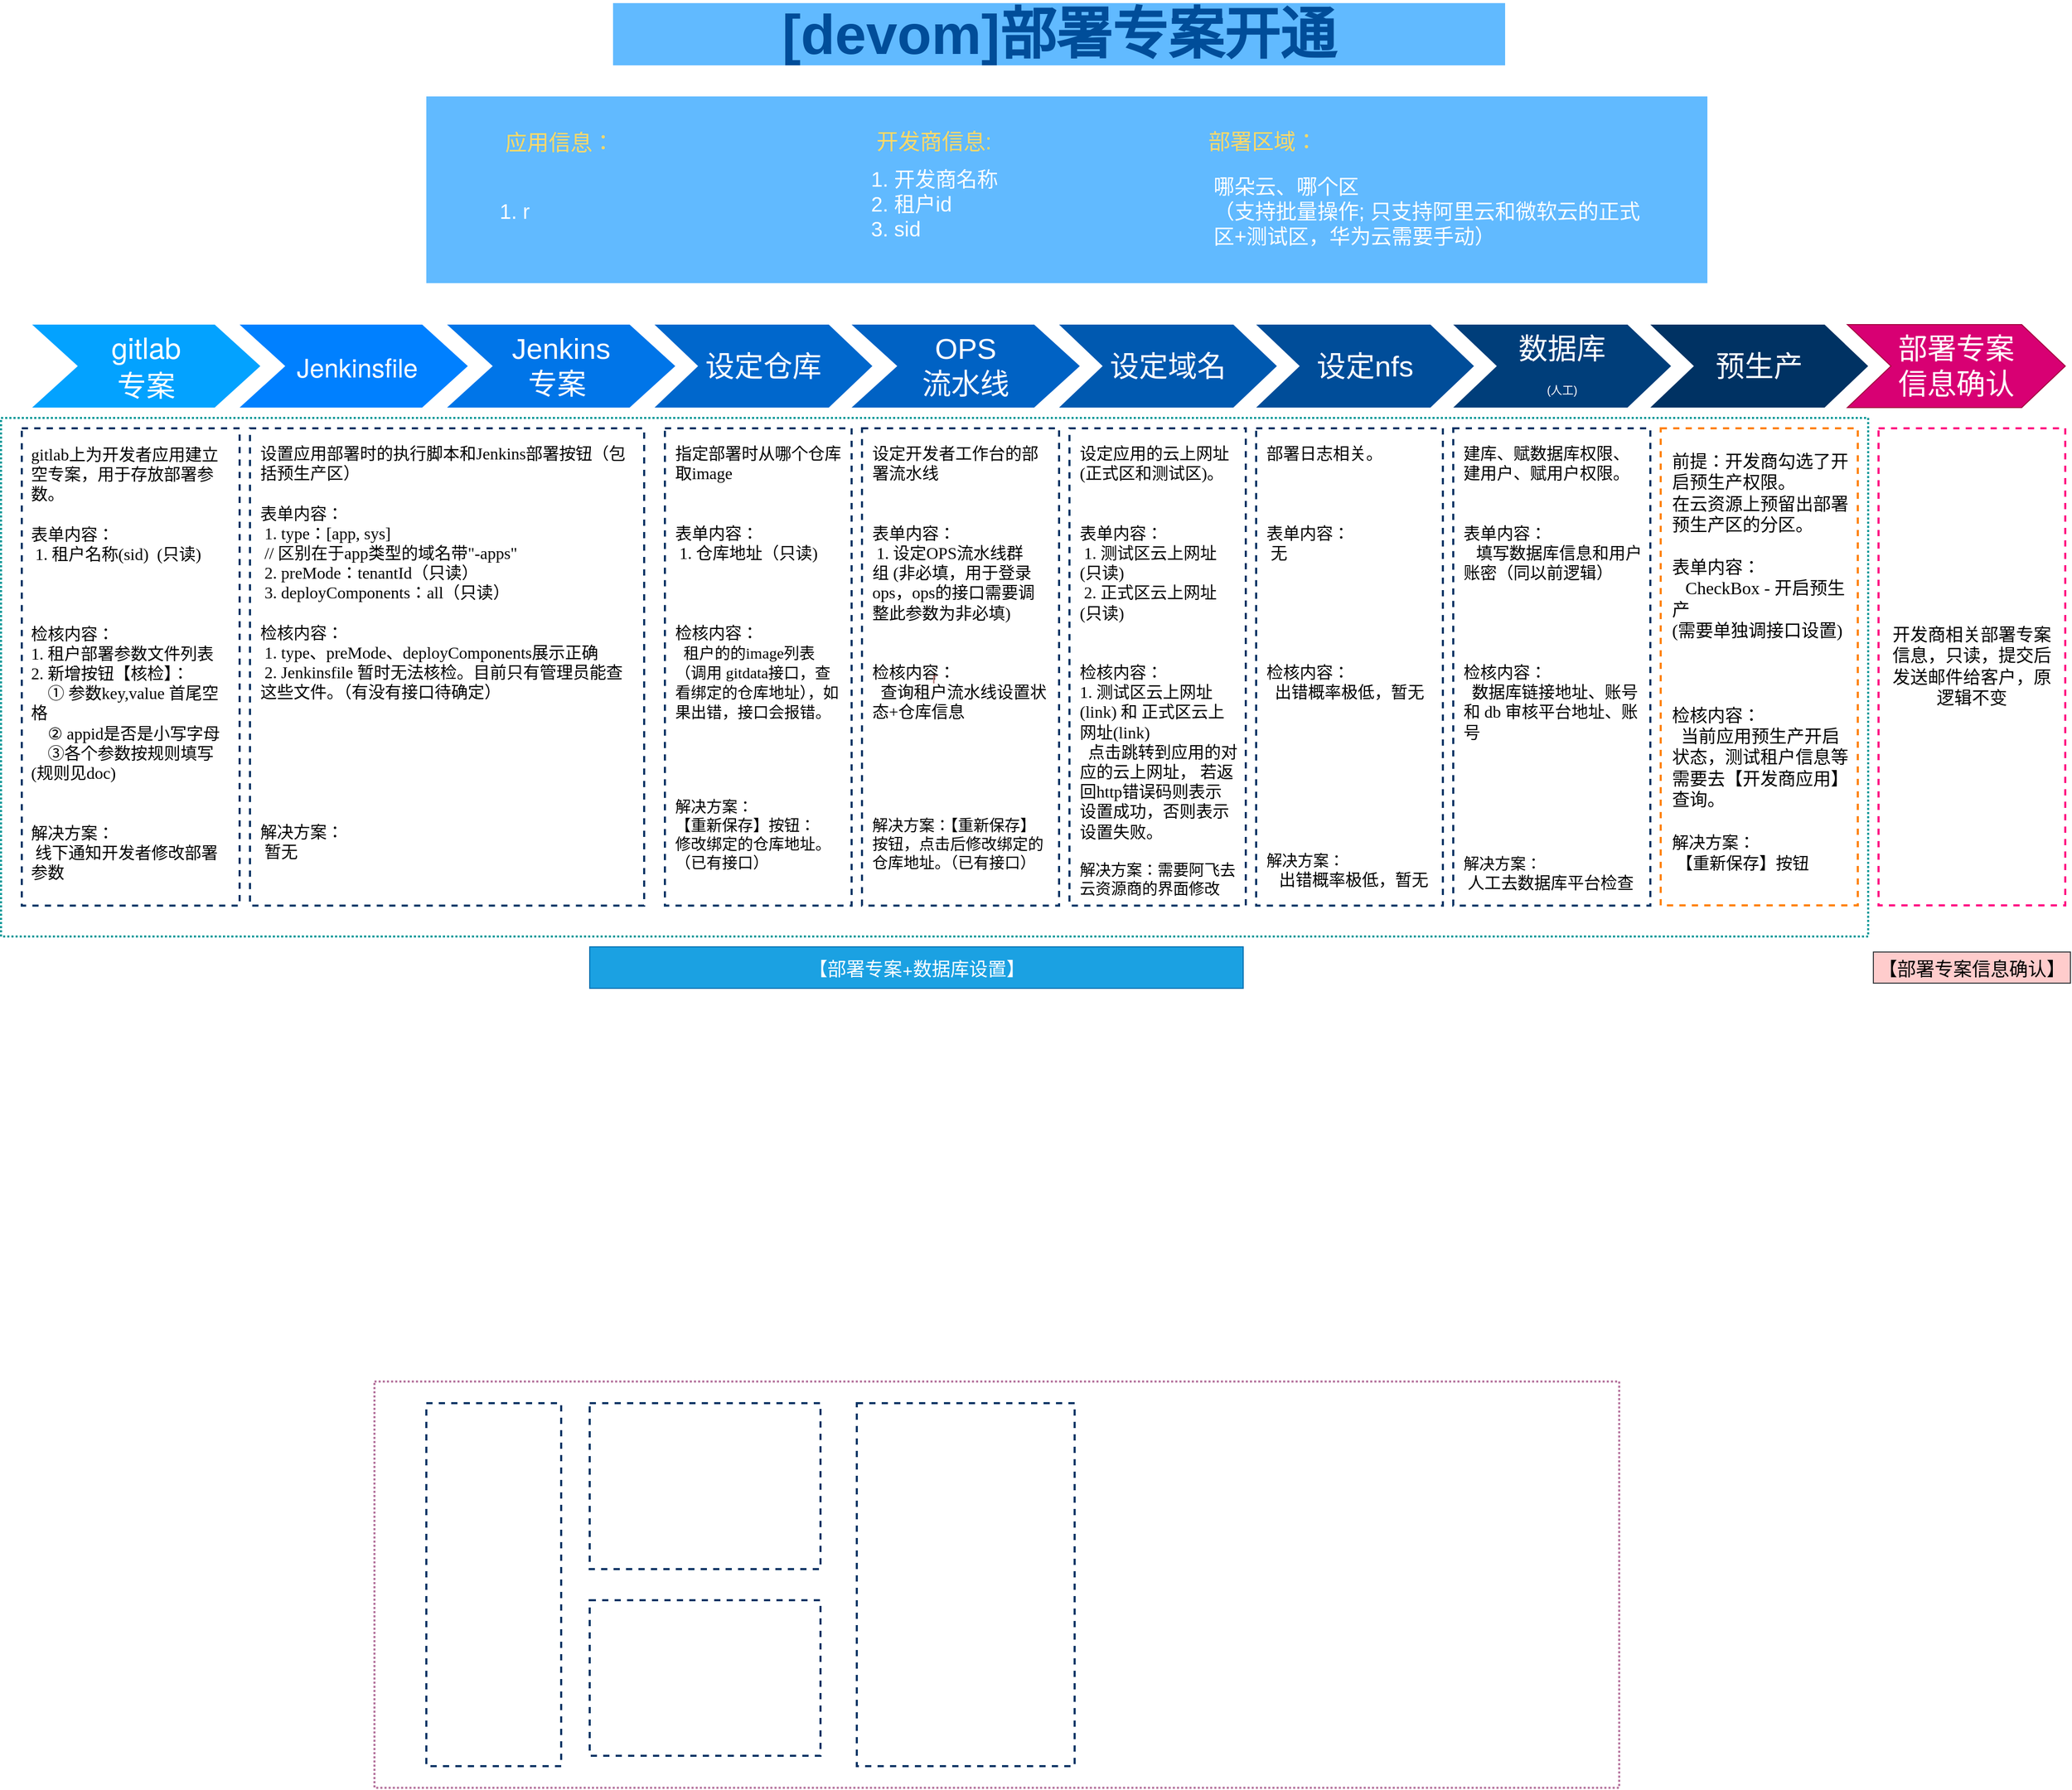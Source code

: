 <mxfile version="15.9.4" type="github">
  <diagram name="Page-1" id="d9b1e647-80fa-b4a2-5024-87a742678bcc">
    <mxGraphModel dx="2205" dy="896" grid="1" gridSize="10" guides="1" tooltips="1" connect="1" arrows="1" fold="1" page="1" pageScale="1" pageWidth="1100" pageHeight="850" background="none" math="0" shadow="0">
      <root>
        <mxCell id="0" />
        <mxCell id="1" parent="0" />
        <mxCell id="QD2z16ngsbT5WN4hHSJs-29" value="" style="rounded=0;whiteSpace=wrap;html=1;shadow=0;dashed=1;dashPattern=1 1;labelBackgroundColor=none;sketch=0;fontSize=15;fontColor=#BA7876;strokeColor=#B5739D;fillColor=none;strokeWidth=2;" parent="1" vertex="1">
          <mxGeometry x="540" y="1359.162" width="1200" height="391.667" as="geometry" />
        </mxCell>
        <mxCell id="57fe6abec08f04cb-1" value="&lt;font face=&quot;helvetica neue, helvetica, tahoma, arial, pingfang sc, source han sans cn, source han sans, source han serif, hiragino sans gb, wenquanyi micro hei, microsoft yahei, sans-serif&quot; style=&quot;font-size: 25px&quot;&gt;&amp;nbsp;Jenkinsfile&lt;/font&gt;" style="shape=step;whiteSpace=wrap;html=1;fontSize=25;fillColor=#0080FF;fontColor=#FFFFFF;strokeColor=none;" parent="1" vertex="1">
          <mxGeometry x="410" y="340" width="220" height="80" as="geometry" />
        </mxCell>
        <mxCell id="57fe6abec08f04cb-2" value="Jenkins &lt;br&gt;专案&amp;nbsp;" style="shape=step;whiteSpace=wrap;html=1;fontSize=28;fillColor=#0075E8;fontColor=#FFFFFF;strokeColor=none;" parent="1" vertex="1">
          <mxGeometry x="610" y="340" width="220" height="80" as="geometry" />
        </mxCell>
        <mxCell id="57fe6abec08f04cb-3" value="设定仓库" style="shape=step;whiteSpace=wrap;html=1;fontSize=28;fillColor=#0067CC;fontColor=#FFFFFF;strokeColor=none;" parent="1" vertex="1">
          <mxGeometry x="810" y="340" width="210" height="80" as="geometry" />
        </mxCell>
        <mxCell id="57fe6abec08f04cb-4" value="OPS&lt;br&gt;流水线" style="shape=step;whiteSpace=wrap;html=1;fontSize=28;fillColor=#0062C4;fontColor=#FFFFFF;strokeColor=none;" parent="1" vertex="1">
          <mxGeometry x="1000" y="340" width="220" height="80" as="geometry" />
        </mxCell>
        <mxCell id="57fe6abec08f04cb-5" value="设定域名" style="shape=step;whiteSpace=wrap;html=1;fontSize=28;fillColor=#0059B0;fontColor=#FFFFFF;strokeColor=none;" parent="1" vertex="1">
          <mxGeometry x="1200" y="340" width="210" height="80" as="geometry" />
        </mxCell>
        <mxCell id="57fe6abec08f04cb-6" value="设定nfs" style="shape=step;whiteSpace=wrap;html=1;fontSize=28;fillColor=#004D99;fontColor=#FFFFFF;strokeColor=none;" parent="1" vertex="1">
          <mxGeometry x="1390" y="340" width="210" height="80" as="geometry" />
        </mxCell>
        <mxCell id="57fe6abec08f04cb-7" value="[devom]部署专案开通" style="text;html=1;strokeColor=none;fillColor=#61BAFF;align=center;verticalAlign=middle;whiteSpace=wrap;fontSize=54;fontStyle=1;fontColor=#004D99;" parent="1" vertex="1">
          <mxGeometry x="770" y="30" width="860" height="60" as="geometry" />
        </mxCell>
        <mxCell id="QD2z16ngsbT5WN4hHSJs-1" value="&lt;font face=&quot;helvetica neue, helvetica, tahoma, arial, pingfang sc, source han sans cn, source han sans, source han serif, hiragino sans gb, wenquanyi micro hei, microsoft yahei, sans-serif&quot; style=&quot;font-size: 28px&quot;&gt;gitlab&lt;br&gt;专案&lt;/font&gt;" style="shape=step;whiteSpace=wrap;html=1;fontSize=28;fillColor=#03A2FF;fontColor=#FFFFFF;strokeColor=none;" parent="1" vertex="1">
          <mxGeometry x="210" y="340" width="220" height="80" as="geometry" />
        </mxCell>
        <mxCell id="QD2z16ngsbT5WN4hHSJs-6" value="&lt;font&gt;&lt;span style=&quot;font-family: &amp;#34;helvetica neue&amp;#34; , &amp;#34;helvetica&amp;#34; , &amp;#34;tahoma&amp;#34; , &amp;#34;arial&amp;#34; , &amp;#34;pingfang sc&amp;#34; , &amp;#34;source han sans cn&amp;#34; , &amp;#34;source han sans&amp;#34; , &amp;#34;source han serif&amp;#34; , &amp;#34;hiragino sans gb&amp;#34; , &amp;#34;wenquanyi micro hei&amp;#34; , &amp;#34;microsoft yahei&amp;#34; , sans-serif ; font-size: 18px&quot;&gt;【&lt;/span&gt;&lt;span style=&quot;font-family: &amp;#34;helvetica neue&amp;#34; , &amp;#34;helvetica&amp;#34; , &amp;#34;tahoma&amp;#34; , &amp;#34;arial&amp;#34; , &amp;#34;pingfang sc&amp;#34; , &amp;#34;source han sans cn&amp;#34; , &amp;#34;source han sans&amp;#34; , &amp;#34;source han serif&amp;#34; , &amp;#34;hiragino sans gb&amp;#34; , &amp;#34;wenquanyi micro hei&amp;#34; , &amp;#34;microsoft yahei&amp;#34; , sans-serif ; font-size: 18px&quot;&gt;部署专案+数据库设置&lt;/span&gt;&lt;span style=&quot;font-family: &amp;#34;helvetica neue&amp;#34; , &amp;#34;helvetica&amp;#34; , &amp;#34;tahoma&amp;#34; , &amp;#34;arial&amp;#34; , &amp;#34;pingfang sc&amp;#34; , &amp;#34;source han sans cn&amp;#34; , &amp;#34;source han sans&amp;#34; , &amp;#34;source han serif&amp;#34; , &amp;#34;hiragino sans gb&amp;#34; , &amp;#34;wenquanyi micro hei&amp;#34; , &amp;#34;microsoft yahei&amp;#34; , sans-serif ; font-size: 18px&quot;&gt;】&lt;/span&gt;&lt;/font&gt;" style="text;html=1;strokeColor=#006EAF;fillColor=#1ba1e2;align=center;verticalAlign=middle;whiteSpace=wrap;rounded=0;fontColor=#ffffff;" parent="1" vertex="1">
          <mxGeometry x="747.5" y="940" width="630" height="40" as="geometry" />
        </mxCell>
        <mxCell id="QD2z16ngsbT5WN4hHSJs-15" value="预生产" style="shape=step;whiteSpace=wrap;html=1;fontSize=28;fillColor=#003263;fontColor=#FFFFFF;strokeColor=none;" parent="1" vertex="1">
          <mxGeometry x="1770" y="340" width="210" height="80" as="geometry" />
        </mxCell>
        <mxCell id="QD2z16ngsbT5WN4hHSJs-16" value="&lt;font style=&quot;font-size: 17px&quot;&gt;前提：开发商勾选了开启预生产权限。&lt;br&gt;在云资源上预留出部署预生产区的分区。&lt;br&gt;&lt;br&gt;表单内容：&lt;br&gt;&amp;nbsp; &amp;nbsp;CheckBox - 开启预生产&lt;br&gt;(需要单独调接口设置)&lt;br&gt;&lt;br&gt;&lt;br&gt;&lt;br&gt;检核内容：&lt;br&gt;&amp;nbsp; 当前应用预生产开启状态，测试租户信息等需要去【开发商应用】查询。&lt;/font&gt;&lt;div style=&quot;font-size: 17px&quot;&gt;&lt;font style=&quot;font-size: 17px&quot;&gt;&lt;br&gt;&lt;/font&gt;&lt;/div&gt;&lt;div style=&quot;font-size: 17px&quot;&gt;&lt;span style=&quot;font-size: 16px&quot;&gt;解决方案：&amp;nbsp;&amp;nbsp;&lt;/span&gt;&lt;br&gt;&lt;/div&gt;&lt;font style=&quot;font-size: 16px&quot;&gt;&amp;nbsp;【重新保存】按钮&lt;/font&gt;&lt;div style=&quot;font-size: 17px&quot;&gt;&lt;br&gt;&lt;/div&gt;" style="text;spacingTop=12;fillColor=#ffffff;whiteSpace=wrap;html=1;align=left;fontSize=16;fontFamily=Times New Roman;fillColor=none;strokeColor=#FF8000;dashed=1;strokeWidth=2;spacing=11;labelPosition=center;verticalLabelPosition=middle;verticalAlign=middle;" parent="1" vertex="1">
          <mxGeometry x="1780" y="440.01" width="190" height="459.99" as="geometry" />
        </mxCell>
        <mxCell id="QD2z16ngsbT5WN4hHSJs-17" value="数据库&lt;br&gt;&lt;font style=&quot;font-size: 11px&quot;&gt;(人工)&lt;/font&gt;" style="shape=step;whiteSpace=wrap;html=1;fontSize=28;fillColor=#003E7A;fontColor=#FFFFFF;strokeColor=none;" parent="1" vertex="1">
          <mxGeometry x="1580" y="340" width="210" height="80" as="geometry" />
        </mxCell>
        <mxCell id="QD2z16ngsbT5WN4hHSJs-19" value="部署专案&lt;br&gt;信息确认" style="shape=step;whiteSpace=wrap;html=1;fontSize=28;fillColor=#d80073;strokeColor=#A50040;fontColor=#ffffff;" parent="1" vertex="1">
          <mxGeometry x="1960" y="340" width="210" height="80" as="geometry" />
        </mxCell>
        <mxCell id="QD2z16ngsbT5WN4hHSJs-20" value="开发商相关部署专案信息，只读，提交后发送邮件给客户，原逻辑不变" style="text;spacingTop=0;fillColor=#cdeb8b;whiteSpace=wrap;html=1;align=center;fontSize=17;fontFamily=Times New Roman;fillColor=none;strokeColor=#FF0080;dashed=1;strokeWidth=2;spacing=10;labelPosition=center;verticalLabelPosition=middle;verticalAlign=middle;" parent="1" vertex="1">
          <mxGeometry x="1990" y="440" width="180" height="459.99" as="geometry" />
        </mxCell>
        <mxCell id="QD2z16ngsbT5WN4hHSJs-21" value="&lt;font&gt;&lt;span style=&quot;font-family: &amp;#34;helvetica neue&amp;#34; , &amp;#34;helvetica&amp;#34; , &amp;#34;tahoma&amp;#34; , &amp;#34;arial&amp;#34; , &amp;#34;pingfang sc&amp;#34; , &amp;#34;source han sans cn&amp;#34; , &amp;#34;source han sans&amp;#34; , &amp;#34;source han serif&amp;#34; , &amp;#34;hiragino sans gb&amp;#34; , &amp;#34;wenquanyi micro hei&amp;#34; , &amp;#34;microsoft yahei&amp;#34; , sans-serif ; font-size: 18px&quot;&gt;【&lt;/span&gt;&lt;span style=&quot;font-family: &amp;#34;helvetica neue&amp;#34; , &amp;#34;helvetica&amp;#34; , &amp;#34;tahoma&amp;#34; , &amp;#34;arial&amp;#34; , &amp;#34;pingfang sc&amp;#34; , &amp;#34;source han sans cn&amp;#34; , &amp;#34;source han sans&amp;#34; , &amp;#34;source han serif&amp;#34; , &amp;#34;hiragino sans gb&amp;#34; , &amp;#34;wenquanyi micro hei&amp;#34; , &amp;#34;microsoft yahei&amp;#34; , sans-serif ; font-size: 18px&quot;&gt;部署专案信息确认&lt;/span&gt;&lt;span style=&quot;font-family: &amp;#34;helvetica neue&amp;#34; , &amp;#34;helvetica&amp;#34; , &amp;#34;tahoma&amp;#34; , &amp;#34;arial&amp;#34; , &amp;#34;pingfang sc&amp;#34; , &amp;#34;source han sans cn&amp;#34; , &amp;#34;source han sans&amp;#34; , &amp;#34;source han serif&amp;#34; , &amp;#34;hiragino sans gb&amp;#34; , &amp;#34;wenquanyi micro hei&amp;#34; , &amp;#34;microsoft yahei&amp;#34; , sans-serif ; font-size: 18px&quot;&gt;】&lt;/span&gt;&lt;/font&gt;" style="text;html=1;strokeColor=#36393d;fillColor=#ffcccc;align=center;verticalAlign=middle;whiteSpace=wrap;rounded=0;" parent="1" vertex="1">
          <mxGeometry x="1985" y="945" width="190" height="30" as="geometry" />
        </mxCell>
        <mxCell id="QD2z16ngsbT5WN4hHSJs-34" value="" style="whiteSpace=wrap;html=1;dashed=1;labelBackgroundColor=none;fontSize=16;fontColor=rgb(0, 0, 0);strokeColor=#003263;strokeWidth=2;fillColor=none;align=left;verticalAlign=top;spacing=10;spacingTop=0;" parent="1" vertex="1">
          <mxGeometry x="747.5" y="1380" width="222.5" height="160" as="geometry" />
        </mxCell>
        <mxCell id="57fe6abec08f04cb-8" value="设置应用部署时的执行脚本和Jenkins部署按钮（包括预生产区）&lt;br style=&quot;font-size: 16px;&quot;&gt;&lt;br style=&quot;font-size: 16px;&quot;&gt;表单内容：&lt;br style=&quot;font-size: 16px;&quot;&gt;&amp;nbsp;1.&amp;nbsp;type：[app,&amp;nbsp;sys]&lt;br style=&quot;font-size: 16px;&quot;&gt;&amp;nbsp;// 区别在于app类型的域名带&quot;-apps&quot;&amp;nbsp;&lt;br style=&quot;font-size: 16px;&quot;&gt;&amp;nbsp;2.&amp;nbsp;preMode：tenantId（只读）&lt;br style=&quot;font-size: 16px;&quot;&gt;&amp;nbsp;3.&amp;nbsp;deployComponents：all（只读）&lt;br style=&quot;font-size: 16px;&quot;&gt;&lt;br style=&quot;font-size: 16px;&quot;&gt;检核内容：&lt;br style=&quot;font-size: 16px;&quot;&gt;&amp;nbsp;1. type、preMode、deployComponents展示正确&lt;br style=&quot;font-size: 16px;&quot;&gt;&amp;nbsp;2. Jenkinsfile 暂时无法核检。目前只有管理员能查这些文件。（有没有接口待确定）&lt;br style=&quot;font-size: 16px;&quot;&gt;&lt;br style=&quot;font-size: 16px;&quot;&gt;&lt;br style=&quot;font-size: 16px;&quot;&gt;&lt;div style=&quot;font-size: 16px;&quot;&gt;&lt;br style=&quot;font-size: 16px;&quot;&gt;&lt;/div&gt;&lt;div style=&quot;font-size: 16px;&quot;&gt;&lt;br style=&quot;font-size: 16px;&quot;&gt;&lt;/div&gt;&lt;div style=&quot;font-size: 16px;&quot;&gt;&lt;br style=&quot;font-size: 16px;&quot;&gt;&lt;/div&gt;&lt;div style=&quot;font-size: 16px;&quot;&gt;&lt;br style=&quot;font-size: 16px;&quot;&gt;&lt;/div&gt;&lt;div style=&quot;font-size: 16px;&quot;&gt;&lt;span style=&quot;font-size: 16px;&quot;&gt;解决方案：&lt;/span&gt;&lt;br style=&quot;font-size: 16px;&quot;&gt;&lt;/div&gt;&lt;div style=&quot;font-size: 16px;&quot;&gt;&amp;nbsp;暂无&lt;/div&gt;" style="text;spacingTop=0;whiteSpace=wrap;html=1;align=left;fontSize=16;fontFamily=Times New Roman;fillColor=none;strokeWidth=2;strokeColor=#003263;perimeterSpacing=0;dashed=1;spacing=10;" parent="1" vertex="1">
          <mxGeometry x="420" y="440.01" width="380" height="460.21" as="geometry" />
        </mxCell>
        <mxCell id="57fe6abec08f04cb-10" value="指定部署时从哪个仓库取image&lt;br style=&quot;font-size: 15px&quot;&gt;&lt;br style=&quot;font-size: 15px&quot;&gt;&lt;br style=&quot;font-size: 15px&quot;&gt;表单内容：&lt;br style=&quot;font-size: 15px&quot;&gt;&amp;nbsp;1. 仓库地址（只读)&lt;br style=&quot;font-size: 15px&quot;&gt;&lt;br style=&quot;font-size: 15px&quot;&gt;&lt;br style=&quot;font-size: 15px&quot;&gt;&lt;br style=&quot;font-size: 15px&quot;&gt;检核内容：&lt;br style=&quot;font-size: 15px&quot;&gt;&amp;nbsp; &lt;span style=&quot;font-size: 15px&quot;&gt;租户的的image列表（调用 gitdata接口，查看绑定的仓库地址），如果出错，接口会报错。&lt;br&gt;&lt;/span&gt;&lt;div style=&quot;font-size: 15px&quot;&gt;&lt;br style=&quot;font-size: 15px&quot;&gt;&lt;/div&gt;&lt;div style=&quot;font-size: 15px&quot;&gt;&lt;br style=&quot;font-size: 15px&quot;&gt;&lt;/div&gt;&lt;div style=&quot;font-size: 15px&quot;&gt;&lt;br&gt;&lt;/div&gt;&lt;div style=&quot;font-size: 15px&quot;&gt;&lt;br&gt;&lt;/div&gt;&lt;div style=&quot;font-size: 15px&quot;&gt;解决方案：&lt;/div&gt;&lt;div style=&quot;font-size: 15px&quot;&gt;【重新保存】按钮：&lt;/div&gt;&lt;div style=&quot;font-size: 15px&quot;&gt;修改绑定的仓库地址。（已有接口）&lt;/div&gt;&lt;br style=&quot;font-size: 15px&quot;&gt;&lt;br style=&quot;font-size: 15px&quot;&gt;&lt;div style=&quot;font-size: 15px&quot;&gt;&lt;br style=&quot;font-size: 15px&quot;&gt;&lt;/div&gt;&lt;div style=&quot;font-size: 15px&quot;&gt;&lt;br style=&quot;font-size: 15px&quot;&gt;&lt;/div&gt;&lt;div style=&quot;font-size: 15px&quot;&gt;&lt;br style=&quot;font-size: 15px&quot;&gt;&lt;/div&gt;&lt;div style=&quot;font-size: 15px&quot;&gt;&lt;br style=&quot;font-size: 15px&quot;&gt;&lt;/div&gt;&lt;div style=&quot;font-size: 15px&quot;&gt;&lt;br style=&quot;font-size: 15px&quot;&gt;&lt;/div&gt;&lt;div style=&quot;font-size: 15px&quot;&gt;&lt;br style=&quot;font-size: 15px&quot;&gt;&lt;/div&gt;&lt;div style=&quot;font-size: 15px&quot;&gt;&lt;br style=&quot;font-size: 15px&quot;&gt;&lt;/div&gt;" style="text;spacingTop=0;fillColor=#ffffff;whiteSpace=wrap;html=1;align=left;fontSize=16;fontFamily=Times New Roman;fillColor=none;strokeColor=#003263;dashed=1;strokeWidth=2;spacing=10;" parent="1" vertex="1">
          <mxGeometry x="820" y="440" width="180" height="460.21" as="geometry" />
        </mxCell>
        <mxCell id="57fe6abec08f04cb-11" value="设定开发者工作台的部署流水线&lt;br style=&quot;font-size: 15px&quot;&gt;&lt;br style=&quot;font-size: 15px&quot;&gt;&lt;br style=&quot;font-size: 15px&quot;&gt;表单内容：&lt;br style=&quot;font-size: 15px&quot;&gt;&amp;nbsp;1. 设定OPS流水线群组&amp;nbsp;(非必填，用于登录ops，ops的接口需要调整此参数为非必填)&lt;br style=&quot;font-size: 15px&quot;&gt;&lt;br style=&quot;font-size: 15px&quot;&gt;&lt;br style=&quot;font-size: 15px&quot;&gt;检核内容：&lt;br style=&quot;font-size: 15px&quot;&gt;&amp;nbsp; 查询租户流水线设置状态+仓库信息&lt;div style=&quot;font-size: 15px&quot;&gt;&lt;br&gt;&lt;/div&gt;&lt;div style=&quot;font-size: 15px&quot;&gt;&lt;br style=&quot;font-size: 15px&quot;&gt;&lt;/div&gt;&lt;div style=&quot;font-size: 15px&quot;&gt;&lt;br&gt;&lt;/div&gt;&lt;div style=&quot;font-size: 15px&quot;&gt;&lt;br&gt;&lt;/div&gt;&lt;div style=&quot;font-size: 15px&quot;&gt;&lt;br&gt;&lt;/div&gt;&lt;div style=&quot;font-size: 15px&quot;&gt;&lt;span&gt;解决方案：【重新保存】按钮，点击后修改绑定的仓库地址。（已有接口）&lt;/span&gt;&lt;br&gt;&lt;/div&gt;&lt;div style=&quot;font-size: 15px&quot;&gt;&lt;br style=&quot;font-size: 15px&quot;&gt;&lt;/div&gt;" style="text;spacingTop=0;fillColor=#ffffff;whiteSpace=wrap;html=1;align=left;fontSize=16;fontFamily=Times New Roman;fillColor=none;strokeColor=#003263;dashed=1;strokeWidth=2;spacing=10;" parent="1" vertex="1">
          <mxGeometry x="1010" y="440" width="190" height="460.21" as="geometry" />
        </mxCell>
        <mxCell id="57fe6abec08f04cb-12" value="设定应用的云上网址(正式区和测试区)。&lt;br style=&quot;font-size: 15px&quot;&gt;&lt;br style=&quot;font-size: 15px&quot;&gt;&lt;br style=&quot;font-size: 15px&quot;&gt;表单内容：&lt;br style=&quot;font-size: 15px&quot;&gt;&amp;nbsp;1. 测试区云上网址(只读)&lt;br style=&quot;font-size: 15px&quot;&gt;&amp;nbsp;2. 正式区云上网址(只读)&lt;br style=&quot;font-size: 15px&quot;&gt;&lt;br style=&quot;font-size: 15px&quot;&gt;&lt;br style=&quot;font-size: 15px&quot;&gt;检核内容：&lt;br&gt;1. 测试区云上网址(link) 和&amp;nbsp;正式区云上网址(link)&lt;br style=&quot;font-size: 15px&quot;&gt;&amp;nbsp; 点击跳转到应用的对应的云上网址， 若返回http错误码则表示设置成功，否则表示设置失败。&lt;div style=&quot;font-size: 15px&quot;&gt;&lt;br style=&quot;font-size: 15px&quot;&gt;&lt;/div&gt;&lt;div style=&quot;font-size: 15px&quot;&gt;&lt;span&gt;解决方案：需要阿飞去云资源商的界面修改&lt;/span&gt;&lt;br&gt;&lt;/div&gt;&lt;div style=&quot;font-size: 15px&quot;&gt;&lt;br style=&quot;font-size: 15px&quot;&gt;&lt;/div&gt;" style="text;spacingTop=0;fillColor=#ffffff;whiteSpace=wrap;html=1;align=left;fontSize=16;fontFamily=Times New Roman;fillColor=none;strokeColor=#003263;dashed=1;strokeWidth=2;spacing=10;" parent="1" vertex="1">
          <mxGeometry x="1210" y="440" width="170" height="460.21" as="geometry" />
        </mxCell>
        <mxCell id="57fe6abec08f04cb-13" value="部署日志相关。&lt;br style=&quot;font-size: 15px&quot;&gt;&lt;br style=&quot;font-size: 15px&quot;&gt;&lt;br style=&quot;font-size: 15px&quot;&gt;&lt;br style=&quot;font-size: 15px&quot;&gt;表单内容：&lt;br style=&quot;font-size: 15px&quot;&gt;&amp;nbsp;无&lt;br style=&quot;font-size: 15px&quot;&gt;&lt;br style=&quot;font-size: 15px&quot;&gt;&lt;br style=&quot;font-size: 15px&quot;&gt;&lt;br style=&quot;font-size: 15px&quot;&gt;&lt;br style=&quot;font-size: 15px&quot;&gt;&lt;br style=&quot;font-size: 15px&quot;&gt;检核内容：&lt;br style=&quot;font-size: 15px&quot;&gt;&amp;nbsp; 出错概率极低，暂无&lt;div style=&quot;font-size: 15px&quot;&gt;&lt;br style=&quot;font-size: 15px&quot;&gt;&lt;/div&gt;&lt;div style=&quot;font-size: 15px&quot;&gt;&lt;br style=&quot;font-size: 15px&quot;&gt;&lt;/div&gt;&lt;div style=&quot;font-size: 15px&quot;&gt;&lt;br style=&quot;font-size: 15px&quot;&gt;&lt;/div&gt;&lt;div style=&quot;font-size: 15px&quot;&gt;&lt;br style=&quot;font-size: 15px&quot;&gt;&lt;/div&gt;&lt;div style=&quot;font-size: 15px&quot;&gt;&lt;br style=&quot;font-size: 15px&quot;&gt;&lt;/div&gt;&lt;div style=&quot;font-size: 15px&quot;&gt;&lt;br style=&quot;font-size: 15px&quot;&gt;&lt;/div&gt;&lt;div style=&quot;font-size: 15px&quot;&gt;&lt;br style=&quot;font-size: 15px&quot;&gt;&lt;/div&gt;&lt;div style=&quot;font-size: 15px&quot;&gt;&lt;br style=&quot;font-size: 15px&quot;&gt;&lt;/div&gt;&lt;div style=&quot;font-size: 15px&quot;&gt;&lt;span&gt;解决方案：&lt;/span&gt;&lt;span&gt;&amp;nbsp;&amp;nbsp;&lt;/span&gt;&lt;br&gt;&lt;/div&gt;&amp;nbsp;&amp;nbsp; 出错概率极低，暂无" style="text;spacingTop=0;fillColor=#ffffff;whiteSpace=wrap;html=1;align=left;fontSize=16;fontFamily=Times New Roman;fillColor=none;strokeColor=#003263;dashed=1;strokeWidth=2;spacing=10;" parent="1" vertex="1">
          <mxGeometry x="1390" y="440" width="180" height="460.21" as="geometry" />
        </mxCell>
        <mxCell id="QD2z16ngsbT5WN4hHSJs-33" value="r" style="rounded=0;whiteSpace=wrap;html=1;shadow=0;dashed=1;dashPattern=1 1;labelBackgroundColor=none;sketch=0;fontSize=15;fontColor=#BA7876;strokeColor=#009999;strokeWidth=2;fillColor=none;" parent="1" vertex="1">
          <mxGeometry x="180" y="430" width="1800" height="500" as="geometry" />
        </mxCell>
        <mxCell id="QD2z16ngsbT5WN4hHSJs-2" value="gitlab上为开发者应用建立空专案，用于存放部署参数。&lt;br style=&quot;font-size: 16px&quot;&gt;&lt;br style=&quot;font-size: 16px&quot;&gt;表单内容：&lt;br style=&quot;font-size: 16px&quot;&gt;&amp;nbsp;1. 租户名称(sid)&amp;nbsp; (只读)&lt;br style=&quot;font-size: 16px&quot;&gt;&amp;nbsp;&lt;br&gt;&lt;br&gt;&lt;br style=&quot;font-size: 16px&quot;&gt;检核内容：&lt;br style=&quot;font-size: 16px&quot;&gt;1. 租户部署参数文件列表&lt;br style=&quot;font-size: 16px&quot;&gt;2.&amp;nbsp;&lt;span style=&quot;font-size: 16px&quot;&gt;新增按钮【核检】：&lt;/span&gt;&lt;div style=&quot;font-size: 16px&quot;&gt;&lt;span style=&quot;font-size: 16px&quot;&gt;&amp;nbsp; &amp;nbsp; ① 参数key,value 首尾空格&lt;/span&gt;&lt;br style=&quot;font-size: 16px&quot;&gt;&lt;/div&gt;&lt;div style=&quot;font-size: 16px&quot;&gt;&lt;span style=&quot;font-size: 16px&quot;&gt;&amp;nbsp; &amp;nbsp; ② appid是否是小写字母&lt;/span&gt;&lt;/div&gt;&lt;div style=&quot;font-size: 16px&quot;&gt;&lt;span style=&quot;font-size: 16px&quot;&gt;&amp;nbsp; &amp;nbsp; ③各个参数按规则填写(规则见doc)&lt;/span&gt;&lt;br style=&quot;font-size: 16px&quot;&gt;&lt;/div&gt;&lt;div style=&quot;font-size: 16px&quot;&gt;&lt;span style=&quot;font-size: 16px&quot;&gt;&lt;br style=&quot;font-size: 16px&quot;&gt;&lt;/span&gt;&lt;/div&gt;&lt;div style=&quot;font-size: 16px&quot;&gt;&lt;span style=&quot;font-size: 16px&quot;&gt;&lt;br style=&quot;font-size: 16px&quot;&gt;&lt;/span&gt;&lt;/div&gt;&lt;div style=&quot;font-size: 16px&quot;&gt;&lt;span style=&quot;font-size: 16px&quot;&gt;解决方案：&lt;/span&gt;&lt;/div&gt;&lt;div style=&quot;font-size: 16px&quot;&gt;&lt;span style=&quot;font-size: 16px&quot;&gt;&amp;nbsp;线下通知开发者修改部署参数&lt;/span&gt;&lt;/div&gt;" style="text;spacingTop=2;fillColor=#ffffff;whiteSpace=wrap;html=1;align=left;fontSize=16;fontFamily=Times New Roman;fillColor=none;strokeColor=#003263;dashed=1;strokeWidth=2;spacing=9;" parent="1" vertex="1">
          <mxGeometry x="200" y="440" width="210" height="460.21" as="geometry" />
        </mxCell>
        <mxCell id="QD2z16ngsbT5WN4hHSJs-18" value="建库、赋数据库权限、建用户、赋用户权限。&lt;br style=&quot;font-size: 15px&quot;&gt;&lt;br style=&quot;font-size: 15px&quot;&gt;&lt;br&gt;表单内容：&lt;br style=&quot;font-size: 15px&quot;&gt;&amp;nbsp; &amp;nbsp;填写数据库信息和用户账密（同以前逻辑）&lt;br style=&quot;font-size: 15px&quot;&gt;&lt;br style=&quot;font-size: 15px&quot;&gt;&lt;br style=&quot;font-size: 15px&quot;&gt;&lt;br style=&quot;font-size: 15px&quot;&gt;&lt;br style=&quot;font-size: 15px&quot;&gt;检核内容：&lt;br style=&quot;font-size: 15px&quot;&gt;&amp;nbsp; 数据库链接地址、账号和 db 审核平台地址、账号&lt;div style=&quot;font-size: 15px&quot;&gt;&lt;br&gt;&lt;/div&gt;&lt;div style=&quot;font-size: 15px&quot;&gt;&lt;br style=&quot;font-size: 15px&quot;&gt;&lt;/div&gt;&lt;div style=&quot;font-size: 15px&quot;&gt;&lt;br&gt;&lt;/div&gt;&lt;div style=&quot;font-size: 15px&quot;&gt;&lt;br style=&quot;font-size: 15px&quot;&gt;&lt;/div&gt;&lt;div style=&quot;font-size: 15px&quot;&gt;&lt;br style=&quot;font-size: 15px&quot;&gt;&lt;/div&gt;&lt;div style=&quot;font-size: 15px&quot;&gt;&lt;span style=&quot;font-size: 15px&quot;&gt;&lt;br style=&quot;font-size: 15px&quot;&gt;&lt;/span&gt;&lt;/div&gt;&lt;div style=&quot;font-size: 15px&quot;&gt;&lt;span style=&quot;font-size: 15px&quot;&gt;解决方案：&lt;/span&gt;&lt;span style=&quot;font-size: 15px&quot;&gt;&amp;nbsp;&amp;nbsp;&lt;/span&gt;&lt;br style=&quot;font-size: 15px&quot;&gt;&lt;/div&gt;&amp;nbsp;人工去数据库平台检查" style="text;spacingTop=0;fillColor=#ffffff;whiteSpace=wrap;html=1;align=left;fontSize=16;fontFamily=Times New Roman;fillColor=none;strokeColor=#003263;dashed=1;strokeWidth=2;spacing=10;" parent="1" vertex="1">
          <mxGeometry x="1580" y="440.01" width="190" height="460.21" as="geometry" />
        </mxCell>
        <mxCell id="QD2z16ngsbT5WN4hHSJs-31" value="" style="whiteSpace=wrap;html=1;dashed=1;labelBackgroundColor=none;fontSize=16;strokeWidth=2;fillColor=none;strokeColor=#003263;align=left;verticalAlign=top;spacing=10;spacingTop=0;" parent="1" vertex="1">
          <mxGeometry x="590" y="1380" width="130" height="350" as="geometry" />
        </mxCell>
        <mxCell id="QD2z16ngsbT5WN4hHSJs-54" value="" style="group" parent="1" vertex="1" connectable="0">
          <mxGeometry x="590" y="120.0" width="1235" height="180" as="geometry" />
        </mxCell>
        <mxCell id="QD2z16ngsbT5WN4hHSJs-3" value="" style="text;html=1;strokeColor=none;fillColor=#61BAFF;align=center;verticalAlign=middle;whiteSpace=wrap;fontSize=54;fontStyle=1;fontColor=#004D99;container=0;" parent="QD2z16ngsbT5WN4hHSJs-54" vertex="1">
          <mxGeometry width="1235" height="180" as="geometry" />
        </mxCell>
        <mxCell id="QD2z16ngsbT5WN4hHSJs-11" value="&lt;div&gt;部署区域：&lt;/div&gt;" style="text;html=1;strokeColor=none;fillColor=none;align=left;verticalAlign=middle;whiteSpace=wrap;rounded=1;fontColor=#FFD966;fontSize=21;arcSize=50;sketch=0;" parent="QD2z16ngsbT5WN4hHSJs-54" vertex="1">
          <mxGeometry x="752.143" y="36.42" width="111.429" height="13.58" as="geometry" />
        </mxCell>
        <mxCell id="QD2z16ngsbT5WN4hHSJs-9" value="&lt;ol style=&quot;font-size: 20px&quot;&gt;&lt;li&gt;开发商名称&lt;/li&gt;&lt;li&gt;租户id&lt;/li&gt;&lt;li&gt;sid&lt;/li&gt;&lt;/ol&gt;" style="text;html=1;strokeColor=none;fillColor=none;align=left;verticalAlign=middle;whiteSpace=wrap;rounded=1;fontColor=#FFFFFF;fontSize=16;" parent="QD2z16ngsbT5WN4hHSJs-54" vertex="1">
          <mxGeometry x="408.571" y="96.42" width="167.143" height="13.58" as="geometry" />
        </mxCell>
        <mxCell id="QD2z16ngsbT5WN4hHSJs-5" value="开发商信息:" style="text;html=1;strokeColor=none;fillColor=none;align=left;verticalAlign=middle;whiteSpace=wrap;rounded=1;fontColor=#FFD966;fontSize=21;arcSize=50;sketch=0;" parent="QD2z16ngsbT5WN4hHSJs-54" vertex="1">
          <mxGeometry x="431.786" y="36.42" width="157.857" height="13.58" as="geometry" />
        </mxCell>
        <mxCell id="QD2z16ngsbT5WN4hHSJs-13" value="" style="group;fontColor=#FFD966;fontSize=21;" parent="QD2z16ngsbT5WN4hHSJs-54" vertex="1" connectable="0">
          <mxGeometry x="74.286" y="36.42" width="148.571" height="31.42" as="geometry" />
        </mxCell>
        <mxCell id="QD2z16ngsbT5WN4hHSJs-4" value="&lt;div&gt;&lt;font style=&quot;font-size: 21px&quot;&gt;应用信息：&lt;/font&gt;&lt;/div&gt;" style="text;html=1;strokeColor=none;fillColor=none;align=left;verticalAlign=middle;whiteSpace=wrap;rounded=1;fontColor=#FFD966;fontSize=16;" parent="QD2z16ngsbT5WN4hHSJs-13" vertex="1">
          <mxGeometry width="110.565" height="15.285" as="geometry" />
        </mxCell>
        <mxCell id="QD2z16ngsbT5WN4hHSJs-7" value="&lt;font style=&quot;font-size: 20px&quot;&gt;哪朵云、哪个区&lt;br&gt;&lt;/font&gt;&lt;div style=&quot;font-size: 20px&quot;&gt;&lt;font style=&quot;font-size: 20px&quot;&gt;（支持批量操作; 只支持阿里云和微软云的正式区+测试区，华为云需要手动）&lt;/font&gt;&lt;/div&gt;" style="text;html=1;strokeColor=none;fillColor=none;align=left;verticalAlign=middle;whiteSpace=wrap;rounded=1;fontColor=#FFFFFF;fontSize=16;" parent="QD2z16ngsbT5WN4hHSJs-54" vertex="1">
          <mxGeometry x="756.786" y="103.21" width="417.857" height="13.58" as="geometry" />
        </mxCell>
        <mxCell id="QD2z16ngsbT5WN4hHSJs-10" value="&lt;ol style=&quot;font-size: 20px&quot;&gt;&lt;li&gt;r&lt;/li&gt;&lt;/ol&gt;" style="text;html=1;strokeColor=none;fillColor=none;align=left;verticalAlign=middle;whiteSpace=wrap;rounded=0;fontColor=#FFFFFF;fontSize=16;" parent="QD2z16ngsbT5WN4hHSJs-54" vertex="1">
          <mxGeometry x="51.071" y="103.21" width="260" height="13.58" as="geometry" />
        </mxCell>
        <mxCell id="frfzoCSkqruX59nX8HPk-1" value="" style="whiteSpace=wrap;html=1;dashed=1;labelBackgroundColor=none;fontSize=16;fontColor=rgb(0, 0, 0);strokeColor=#003263;strokeWidth=2;fillColor=none;align=left;verticalAlign=top;spacing=10;spacingTop=0;" vertex="1" parent="1">
          <mxGeometry x="747.5" y="1570" width="222.5" height="150" as="geometry" />
        </mxCell>
        <mxCell id="frfzoCSkqruX59nX8HPk-4" value="" style="whiteSpace=wrap;html=1;dashed=1;labelBackgroundColor=none;fontSize=16;strokeWidth=2;fillColor=none;strokeColor=#003263;align=left;verticalAlign=top;spacing=10;spacingTop=0;" vertex="1" parent="1">
          <mxGeometry x="1005" y="1380" width="210" height="350" as="geometry" />
        </mxCell>
      </root>
    </mxGraphModel>
  </diagram>
</mxfile>
